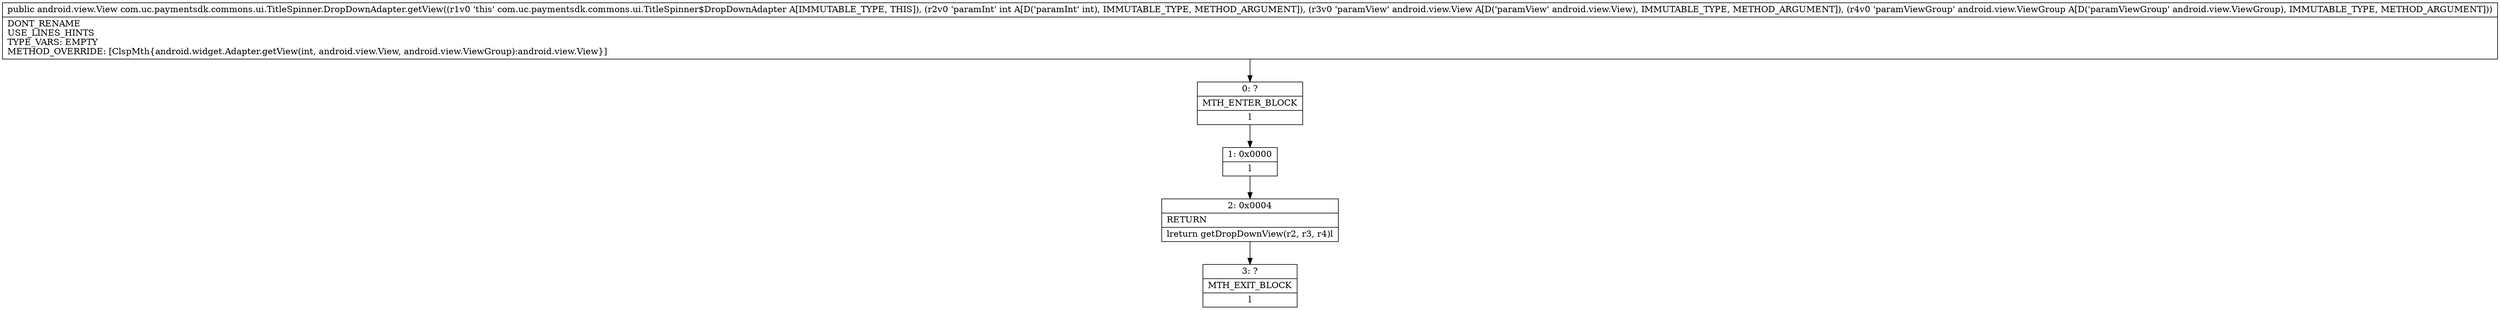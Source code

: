 digraph "CFG forcom.uc.paymentsdk.commons.ui.TitleSpinner.DropDownAdapter.getView(ILandroid\/view\/View;Landroid\/view\/ViewGroup;)Landroid\/view\/View;" {
Node_0 [shape=record,label="{0\:\ ?|MTH_ENTER_BLOCK\l|l}"];
Node_1 [shape=record,label="{1\:\ 0x0000|l}"];
Node_2 [shape=record,label="{2\:\ 0x0004|RETURN\l|lreturn getDropDownView(r2, r3, r4)l}"];
Node_3 [shape=record,label="{3\:\ ?|MTH_EXIT_BLOCK\l|l}"];
MethodNode[shape=record,label="{public android.view.View com.uc.paymentsdk.commons.ui.TitleSpinner.DropDownAdapter.getView((r1v0 'this' com.uc.paymentsdk.commons.ui.TitleSpinner$DropDownAdapter A[IMMUTABLE_TYPE, THIS]), (r2v0 'paramInt' int A[D('paramInt' int), IMMUTABLE_TYPE, METHOD_ARGUMENT]), (r3v0 'paramView' android.view.View A[D('paramView' android.view.View), IMMUTABLE_TYPE, METHOD_ARGUMENT]), (r4v0 'paramViewGroup' android.view.ViewGroup A[D('paramViewGroup' android.view.ViewGroup), IMMUTABLE_TYPE, METHOD_ARGUMENT]))  | DONT_RENAME\lUSE_LINES_HINTS\lTYPE_VARS: EMPTY\lMETHOD_OVERRIDE: [ClspMth\{android.widget.Adapter.getView(int, android.view.View, android.view.ViewGroup):android.view.View\}]\l}"];
MethodNode -> Node_0;
Node_0 -> Node_1;
Node_1 -> Node_2;
Node_2 -> Node_3;
}


